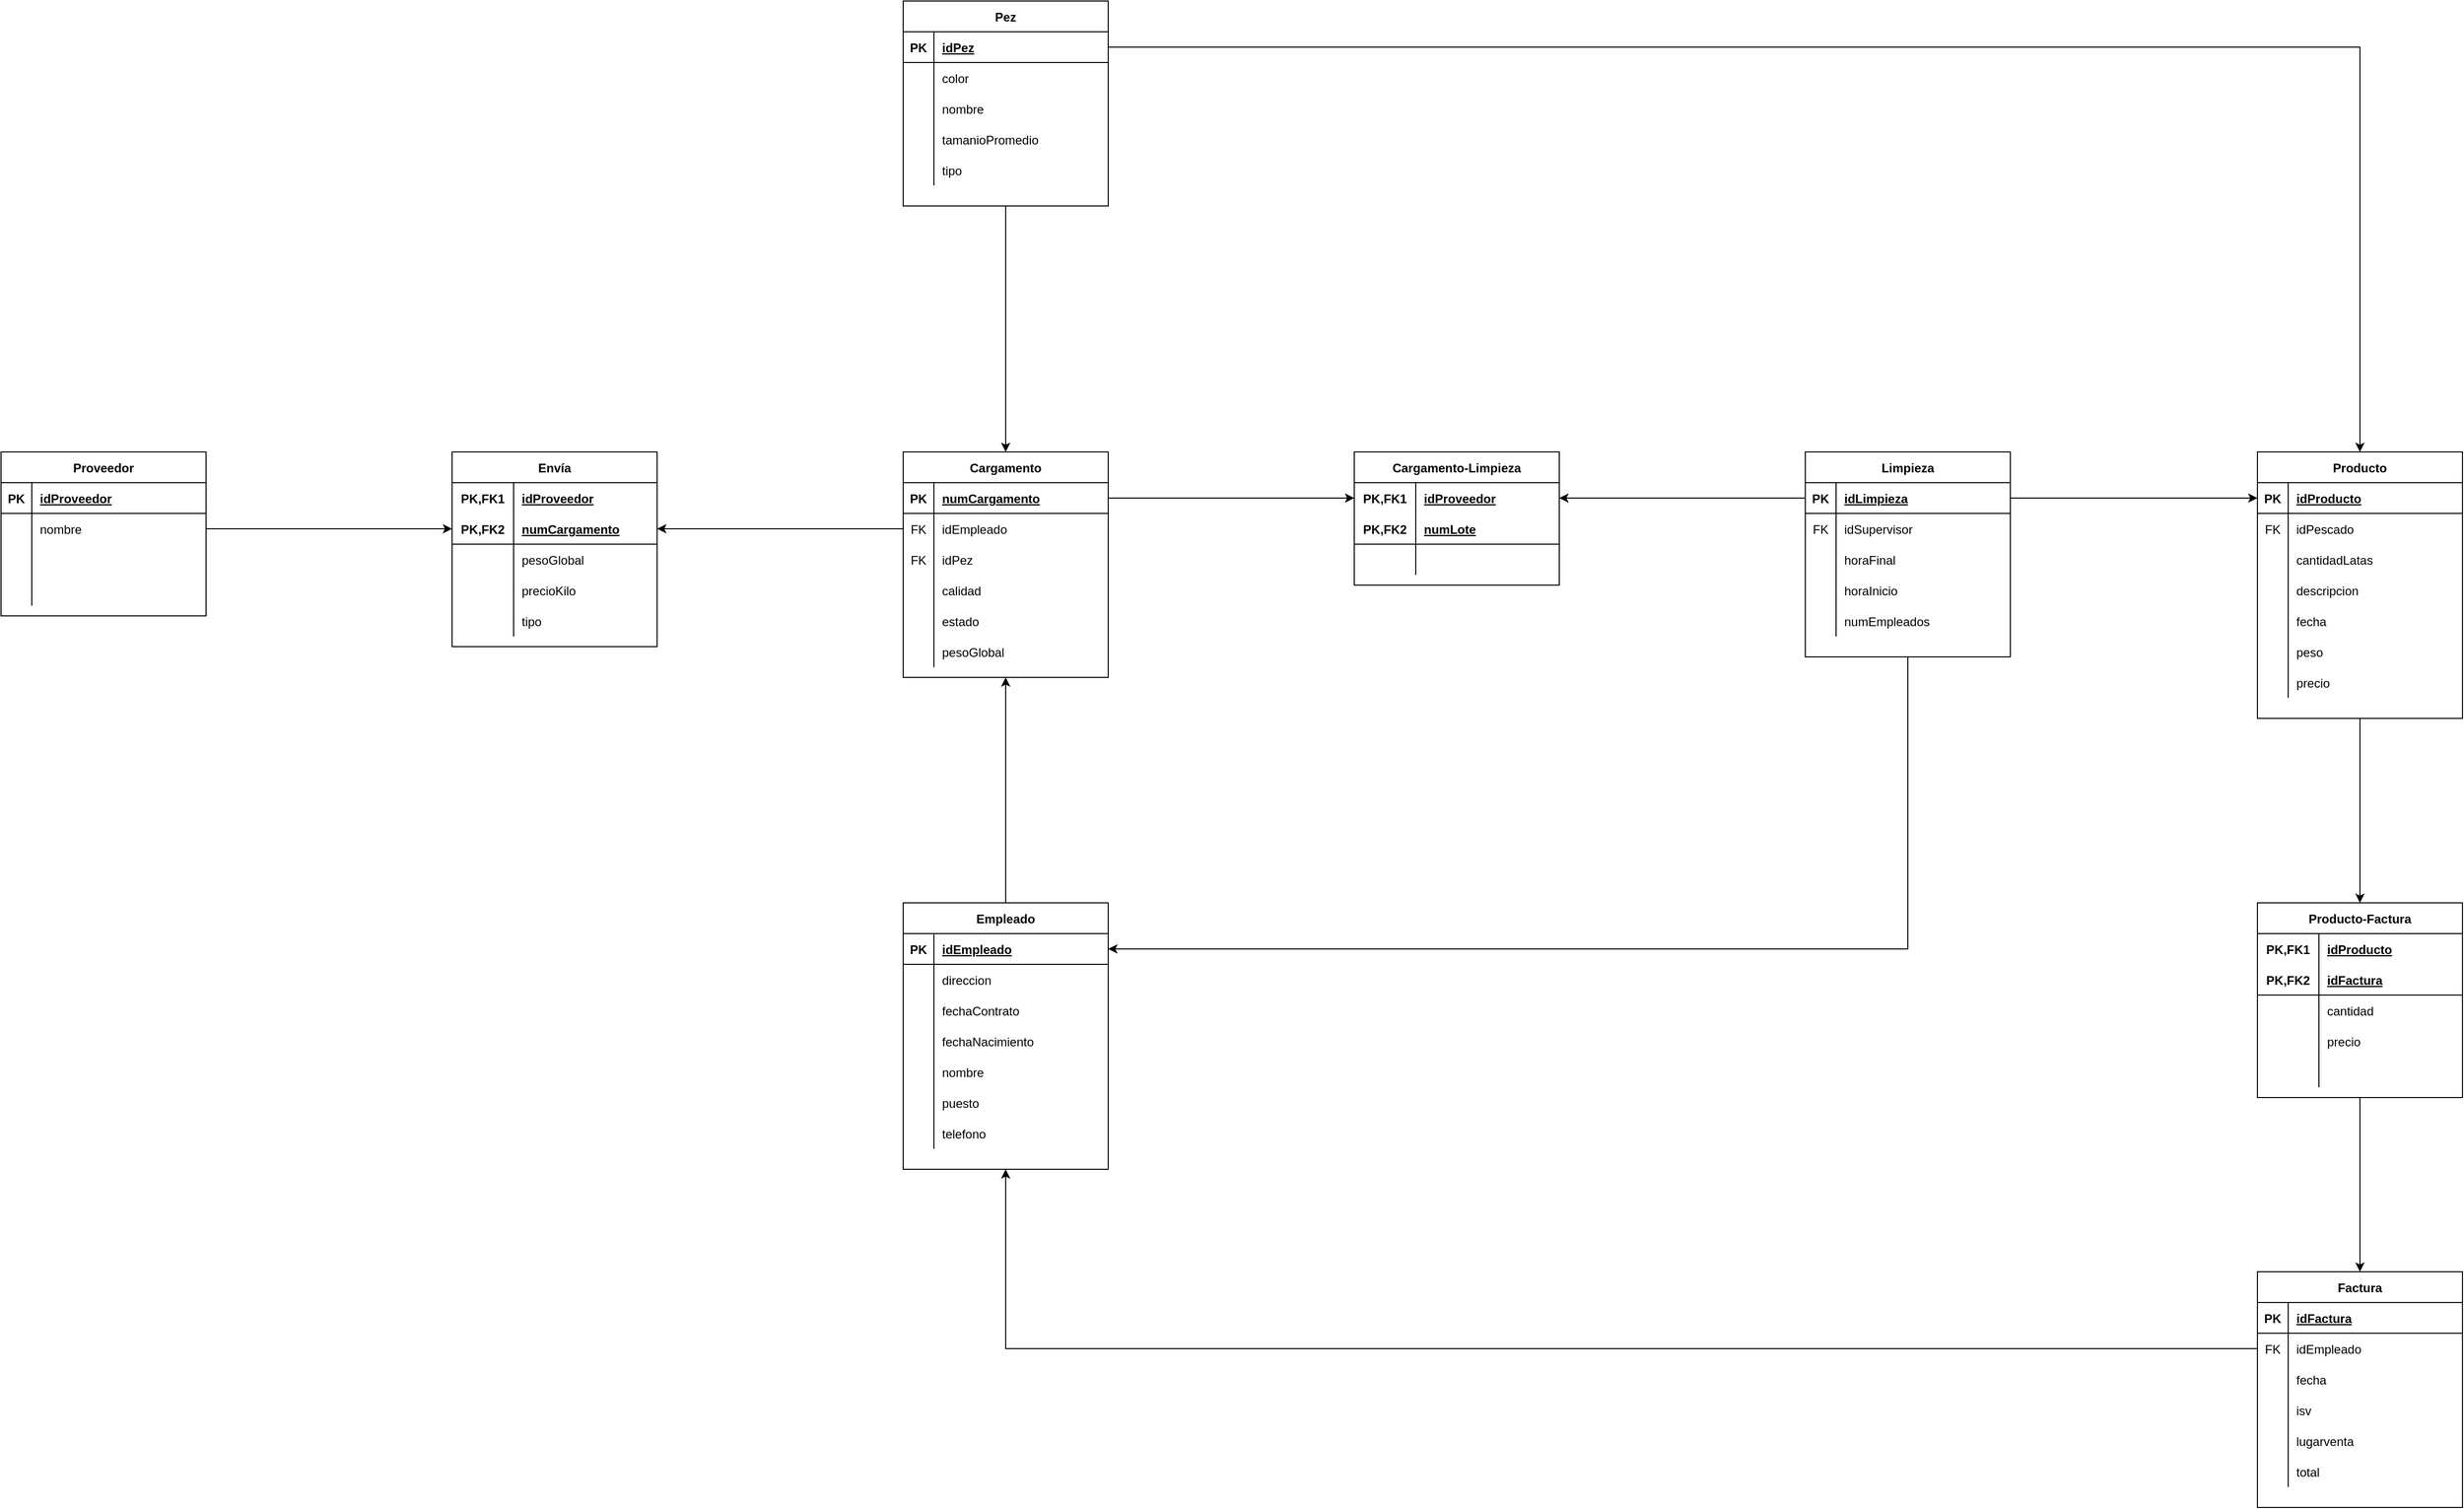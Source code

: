 <mxfile version="13.10.4" type="github">
  <diagram id="kUSdFy0e1hqgJt6HPNU2" name="Page-1">
    <mxGraphModel dx="4432" dy="2857" grid="1" gridSize="10" guides="1" tooltips="1" connect="1" arrows="1" fold="1" page="1" pageScale="1" pageWidth="827" pageHeight="1169" math="0" shadow="0">
      <root>
        <mxCell id="0" />
        <mxCell id="1" parent="0" />
        <mxCell id="SdPYyNpZILJqe6Lk2ZxD-1" value="Proveedor" style="shape=table;startSize=30;container=1;collapsible=1;childLayout=tableLayout;fixedRows=1;rowLines=0;fontStyle=1;align=center;resizeLast=1;" parent="1" vertex="1">
          <mxGeometry x="80" y="360" width="200" height="160" as="geometry" />
        </mxCell>
        <mxCell id="SdPYyNpZILJqe6Lk2ZxD-2" value="" style="shape=partialRectangle;collapsible=0;dropTarget=0;pointerEvents=0;fillColor=none;top=0;left=0;bottom=1;right=0;points=[[0,0.5],[1,0.5]];portConstraint=eastwest;" parent="SdPYyNpZILJqe6Lk2ZxD-1" vertex="1">
          <mxGeometry y="30" width="200" height="30" as="geometry" />
        </mxCell>
        <mxCell id="SdPYyNpZILJqe6Lk2ZxD-3" value="PK" style="shape=partialRectangle;connectable=0;fillColor=none;top=0;left=0;bottom=0;right=0;fontStyle=1;overflow=hidden;" parent="SdPYyNpZILJqe6Lk2ZxD-2" vertex="1">
          <mxGeometry width="30" height="30" as="geometry" />
        </mxCell>
        <mxCell id="SdPYyNpZILJqe6Lk2ZxD-4" value="idProveedor" style="shape=partialRectangle;connectable=0;fillColor=none;top=0;left=0;bottom=0;right=0;align=left;spacingLeft=6;fontStyle=5;overflow=hidden;" parent="SdPYyNpZILJqe6Lk2ZxD-2" vertex="1">
          <mxGeometry x="30" width="170" height="30" as="geometry" />
        </mxCell>
        <mxCell id="SdPYyNpZILJqe6Lk2ZxD-5" value="" style="shape=partialRectangle;collapsible=0;dropTarget=0;pointerEvents=0;fillColor=none;top=0;left=0;bottom=0;right=0;points=[[0,0.5],[1,0.5]];portConstraint=eastwest;" parent="SdPYyNpZILJqe6Lk2ZxD-1" vertex="1">
          <mxGeometry y="60" width="200" height="30" as="geometry" />
        </mxCell>
        <mxCell id="SdPYyNpZILJqe6Lk2ZxD-6" value="" style="shape=partialRectangle;connectable=0;fillColor=none;top=0;left=0;bottom=0;right=0;editable=1;overflow=hidden;" parent="SdPYyNpZILJqe6Lk2ZxD-5" vertex="1">
          <mxGeometry width="30" height="30" as="geometry" />
        </mxCell>
        <mxCell id="SdPYyNpZILJqe6Lk2ZxD-7" value="nombre" style="shape=partialRectangle;connectable=0;fillColor=none;top=0;left=0;bottom=0;right=0;align=left;spacingLeft=6;overflow=hidden;" parent="SdPYyNpZILJqe6Lk2ZxD-5" vertex="1">
          <mxGeometry x="30" width="170" height="30" as="geometry" />
        </mxCell>
        <mxCell id="SdPYyNpZILJqe6Lk2ZxD-8" value="" style="shape=partialRectangle;collapsible=0;dropTarget=0;pointerEvents=0;fillColor=none;top=0;left=0;bottom=0;right=0;points=[[0,0.5],[1,0.5]];portConstraint=eastwest;" parent="SdPYyNpZILJqe6Lk2ZxD-1" vertex="1">
          <mxGeometry y="90" width="200" height="30" as="geometry" />
        </mxCell>
        <mxCell id="SdPYyNpZILJqe6Lk2ZxD-9" value="" style="shape=partialRectangle;connectable=0;fillColor=none;top=0;left=0;bottom=0;right=0;editable=1;overflow=hidden;" parent="SdPYyNpZILJqe6Lk2ZxD-8" vertex="1">
          <mxGeometry width="30" height="30" as="geometry" />
        </mxCell>
        <mxCell id="SdPYyNpZILJqe6Lk2ZxD-10" value="" style="shape=partialRectangle;connectable=0;fillColor=none;top=0;left=0;bottom=0;right=0;align=left;spacingLeft=6;overflow=hidden;" parent="SdPYyNpZILJqe6Lk2ZxD-8" vertex="1">
          <mxGeometry x="30" width="170" height="30" as="geometry" />
        </mxCell>
        <mxCell id="SdPYyNpZILJqe6Lk2ZxD-11" value="" style="shape=partialRectangle;collapsible=0;dropTarget=0;pointerEvents=0;fillColor=none;top=0;left=0;bottom=0;right=0;points=[[0,0.5],[1,0.5]];portConstraint=eastwest;" parent="SdPYyNpZILJqe6Lk2ZxD-1" vertex="1">
          <mxGeometry y="120" width="200" height="30" as="geometry" />
        </mxCell>
        <mxCell id="SdPYyNpZILJqe6Lk2ZxD-12" value="" style="shape=partialRectangle;connectable=0;fillColor=none;top=0;left=0;bottom=0;right=0;editable=1;overflow=hidden;" parent="SdPYyNpZILJqe6Lk2ZxD-11" vertex="1">
          <mxGeometry width="30" height="30" as="geometry" />
        </mxCell>
        <mxCell id="SdPYyNpZILJqe6Lk2ZxD-13" value="" style="shape=partialRectangle;connectable=0;fillColor=none;top=0;left=0;bottom=0;right=0;align=left;spacingLeft=6;overflow=hidden;" parent="SdPYyNpZILJqe6Lk2ZxD-11" vertex="1">
          <mxGeometry x="30" width="170" height="30" as="geometry" />
        </mxCell>
        <mxCell id="SdPYyNpZILJqe6Lk2ZxD-14" value="Envía" style="shape=table;startSize=30;container=1;collapsible=1;childLayout=tableLayout;fixedRows=1;rowLines=0;fontStyle=1;align=center;resizeLast=1;" parent="1" vertex="1">
          <mxGeometry x="520" y="360" width="200" height="190" as="geometry" />
        </mxCell>
        <mxCell id="SdPYyNpZILJqe6Lk2ZxD-15" value="" style="shape=partialRectangle;collapsible=0;dropTarget=0;pointerEvents=0;fillColor=none;top=0;left=0;bottom=0;right=0;points=[[0,0.5],[1,0.5]];portConstraint=eastwest;" parent="SdPYyNpZILJqe6Lk2ZxD-14" vertex="1">
          <mxGeometry y="30" width="200" height="30" as="geometry" />
        </mxCell>
        <mxCell id="SdPYyNpZILJqe6Lk2ZxD-16" value="PK,FK1" style="shape=partialRectangle;connectable=0;fillColor=none;top=0;left=0;bottom=0;right=0;fontStyle=1;overflow=hidden;" parent="SdPYyNpZILJqe6Lk2ZxD-15" vertex="1">
          <mxGeometry width="60" height="30" as="geometry" />
        </mxCell>
        <mxCell id="SdPYyNpZILJqe6Lk2ZxD-17" value="idProveedor" style="shape=partialRectangle;connectable=0;fillColor=none;top=0;left=0;bottom=0;right=0;align=left;spacingLeft=6;fontStyle=5;overflow=hidden;" parent="SdPYyNpZILJqe6Lk2ZxD-15" vertex="1">
          <mxGeometry x="60" width="140" height="30" as="geometry" />
        </mxCell>
        <mxCell id="SdPYyNpZILJqe6Lk2ZxD-18" value="" style="shape=partialRectangle;collapsible=0;dropTarget=0;pointerEvents=0;fillColor=none;top=0;left=0;bottom=1;right=0;points=[[0,0.5],[1,0.5]];portConstraint=eastwest;" parent="SdPYyNpZILJqe6Lk2ZxD-14" vertex="1">
          <mxGeometry y="60" width="200" height="30" as="geometry" />
        </mxCell>
        <mxCell id="SdPYyNpZILJqe6Lk2ZxD-19" value="PK,FK2" style="shape=partialRectangle;connectable=0;fillColor=none;top=0;left=0;bottom=0;right=0;fontStyle=1;overflow=hidden;" parent="SdPYyNpZILJqe6Lk2ZxD-18" vertex="1">
          <mxGeometry width="60" height="30" as="geometry" />
        </mxCell>
        <mxCell id="SdPYyNpZILJqe6Lk2ZxD-20" value="numCargamento" style="shape=partialRectangle;connectable=0;fillColor=none;top=0;left=0;bottom=0;right=0;align=left;spacingLeft=6;fontStyle=5;overflow=hidden;" parent="SdPYyNpZILJqe6Lk2ZxD-18" vertex="1">
          <mxGeometry x="60" width="140" height="30" as="geometry" />
        </mxCell>
        <mxCell id="SdPYyNpZILJqe6Lk2ZxD-24" value="" style="shape=partialRectangle;collapsible=0;dropTarget=0;pointerEvents=0;fillColor=none;top=0;left=0;bottom=0;right=0;points=[[0,0.5],[1,0.5]];portConstraint=eastwest;" parent="SdPYyNpZILJqe6Lk2ZxD-14" vertex="1">
          <mxGeometry y="90" width="200" height="30" as="geometry" />
        </mxCell>
        <mxCell id="SdPYyNpZILJqe6Lk2ZxD-25" value="" style="shape=partialRectangle;connectable=0;fillColor=none;top=0;left=0;bottom=0;right=0;editable=1;overflow=hidden;" parent="SdPYyNpZILJqe6Lk2ZxD-24" vertex="1">
          <mxGeometry width="60" height="30" as="geometry" />
        </mxCell>
        <mxCell id="SdPYyNpZILJqe6Lk2ZxD-26" value="pesoGlobal" style="shape=partialRectangle;connectable=0;fillColor=none;top=0;left=0;bottom=0;right=0;align=left;spacingLeft=6;overflow=hidden;" parent="SdPYyNpZILJqe6Lk2ZxD-24" vertex="1">
          <mxGeometry x="60" width="140" height="30" as="geometry" />
        </mxCell>
        <mxCell id="SdPYyNpZILJqe6Lk2ZxD-27" value="" style="shape=partialRectangle;collapsible=0;dropTarget=0;pointerEvents=0;fillColor=none;top=0;left=0;bottom=0;right=0;points=[[0,0.5],[1,0.5]];portConstraint=eastwest;" parent="SdPYyNpZILJqe6Lk2ZxD-14" vertex="1">
          <mxGeometry y="120" width="200" height="30" as="geometry" />
        </mxCell>
        <mxCell id="SdPYyNpZILJqe6Lk2ZxD-28" value="" style="shape=partialRectangle;connectable=0;fillColor=none;top=0;left=0;bottom=0;right=0;editable=1;overflow=hidden;" parent="SdPYyNpZILJqe6Lk2ZxD-27" vertex="1">
          <mxGeometry width="60" height="30" as="geometry" />
        </mxCell>
        <mxCell id="SdPYyNpZILJqe6Lk2ZxD-29" value="precioKilo" style="shape=partialRectangle;connectable=0;fillColor=none;top=0;left=0;bottom=0;right=0;align=left;spacingLeft=6;overflow=hidden;" parent="SdPYyNpZILJqe6Lk2ZxD-27" vertex="1">
          <mxGeometry x="60" width="140" height="30" as="geometry" />
        </mxCell>
        <mxCell id="SdPYyNpZILJqe6Lk2ZxD-21" value="" style="shape=partialRectangle;collapsible=0;dropTarget=0;pointerEvents=0;fillColor=none;top=0;left=0;bottom=0;right=0;points=[[0,0.5],[1,0.5]];portConstraint=eastwest;" parent="SdPYyNpZILJqe6Lk2ZxD-14" vertex="1">
          <mxGeometry y="150" width="200" height="30" as="geometry" />
        </mxCell>
        <mxCell id="SdPYyNpZILJqe6Lk2ZxD-22" value="" style="shape=partialRectangle;connectable=0;fillColor=none;top=0;left=0;bottom=0;right=0;editable=1;overflow=hidden;" parent="SdPYyNpZILJqe6Lk2ZxD-21" vertex="1">
          <mxGeometry width="60" height="30" as="geometry" />
        </mxCell>
        <mxCell id="SdPYyNpZILJqe6Lk2ZxD-23" value="tipo" style="shape=partialRectangle;connectable=0;fillColor=none;top=0;left=0;bottom=0;right=0;align=left;spacingLeft=6;overflow=hidden;" parent="SdPYyNpZILJqe6Lk2ZxD-21" vertex="1">
          <mxGeometry x="60" width="140" height="30" as="geometry" />
        </mxCell>
        <mxCell id="SdPYyNpZILJqe6Lk2ZxD-33" value="Cargamento" style="shape=table;startSize=30;container=1;collapsible=1;childLayout=tableLayout;fixedRows=1;rowLines=0;fontStyle=1;align=center;resizeLast=1;" parent="1" vertex="1">
          <mxGeometry x="960" y="360" width="200" height="220" as="geometry" />
        </mxCell>
        <mxCell id="SdPYyNpZILJqe6Lk2ZxD-34" value="" style="shape=partialRectangle;collapsible=0;dropTarget=0;pointerEvents=0;fillColor=none;top=0;left=0;bottom=1;right=0;points=[[0,0.5],[1,0.5]];portConstraint=eastwest;" parent="SdPYyNpZILJqe6Lk2ZxD-33" vertex="1">
          <mxGeometry y="30" width="200" height="30" as="geometry" />
        </mxCell>
        <mxCell id="SdPYyNpZILJqe6Lk2ZxD-35" value="PK" style="shape=partialRectangle;connectable=0;fillColor=none;top=0;left=0;bottom=0;right=0;fontStyle=1;overflow=hidden;" parent="SdPYyNpZILJqe6Lk2ZxD-34" vertex="1">
          <mxGeometry width="30" height="30" as="geometry" />
        </mxCell>
        <mxCell id="SdPYyNpZILJqe6Lk2ZxD-36" value="numCargamento" style="shape=partialRectangle;connectable=0;fillColor=none;top=0;left=0;bottom=0;right=0;align=left;spacingLeft=6;fontStyle=5;overflow=hidden;" parent="SdPYyNpZILJqe6Lk2ZxD-34" vertex="1">
          <mxGeometry x="30" width="170" height="30" as="geometry" />
        </mxCell>
        <mxCell id="SdPYyNpZILJqe6Lk2ZxD-136" value="" style="shape=partialRectangle;collapsible=0;dropTarget=0;pointerEvents=0;fillColor=none;top=0;left=0;bottom=0;right=0;points=[[0,0.5],[1,0.5]];portConstraint=eastwest;" parent="SdPYyNpZILJqe6Lk2ZxD-33" vertex="1">
          <mxGeometry y="60" width="200" height="30" as="geometry" />
        </mxCell>
        <mxCell id="SdPYyNpZILJqe6Lk2ZxD-137" value="FK" style="shape=partialRectangle;connectable=0;fillColor=none;top=0;left=0;bottom=0;right=0;editable=1;overflow=hidden;" parent="SdPYyNpZILJqe6Lk2ZxD-136" vertex="1">
          <mxGeometry width="30" height="30" as="geometry" />
        </mxCell>
        <mxCell id="SdPYyNpZILJqe6Lk2ZxD-138" value="idEmpleado" style="shape=partialRectangle;connectable=0;fillColor=none;top=0;left=0;bottom=0;right=0;align=left;spacingLeft=6;overflow=hidden;" parent="SdPYyNpZILJqe6Lk2ZxD-136" vertex="1">
          <mxGeometry x="30" width="170" height="30" as="geometry" />
        </mxCell>
        <mxCell id="SdPYyNpZILJqe6Lk2ZxD-155" value="" style="shape=partialRectangle;collapsible=0;dropTarget=0;pointerEvents=0;fillColor=none;top=0;left=0;bottom=0;right=0;points=[[0,0.5],[1,0.5]];portConstraint=eastwest;" parent="SdPYyNpZILJqe6Lk2ZxD-33" vertex="1">
          <mxGeometry y="90" width="200" height="30" as="geometry" />
        </mxCell>
        <mxCell id="SdPYyNpZILJqe6Lk2ZxD-156" value="FK" style="shape=partialRectangle;connectable=0;fillColor=none;top=0;left=0;bottom=0;right=0;editable=1;overflow=hidden;" parent="SdPYyNpZILJqe6Lk2ZxD-155" vertex="1">
          <mxGeometry width="30" height="30" as="geometry" />
        </mxCell>
        <mxCell id="SdPYyNpZILJqe6Lk2ZxD-157" value="idPez" style="shape=partialRectangle;connectable=0;fillColor=none;top=0;left=0;bottom=0;right=0;align=left;spacingLeft=6;overflow=hidden;" parent="SdPYyNpZILJqe6Lk2ZxD-155" vertex="1">
          <mxGeometry x="30" width="170" height="30" as="geometry" />
        </mxCell>
        <mxCell id="SdPYyNpZILJqe6Lk2ZxD-43" value="" style="shape=partialRectangle;collapsible=0;dropTarget=0;pointerEvents=0;fillColor=none;top=0;left=0;bottom=0;right=0;points=[[0,0.5],[1,0.5]];portConstraint=eastwest;" parent="SdPYyNpZILJqe6Lk2ZxD-33" vertex="1">
          <mxGeometry y="120" width="200" height="30" as="geometry" />
        </mxCell>
        <mxCell id="SdPYyNpZILJqe6Lk2ZxD-44" value="" style="shape=partialRectangle;connectable=0;fillColor=none;top=0;left=0;bottom=0;right=0;editable=1;overflow=hidden;" parent="SdPYyNpZILJqe6Lk2ZxD-43" vertex="1">
          <mxGeometry width="30" height="30" as="geometry" />
        </mxCell>
        <mxCell id="SdPYyNpZILJqe6Lk2ZxD-45" value="calidad" style="shape=partialRectangle;connectable=0;fillColor=none;top=0;left=0;bottom=0;right=0;align=left;spacingLeft=6;overflow=hidden;" parent="SdPYyNpZILJqe6Lk2ZxD-43" vertex="1">
          <mxGeometry x="30" width="170" height="30" as="geometry" />
        </mxCell>
        <mxCell id="SdPYyNpZILJqe6Lk2ZxD-37" value="" style="shape=partialRectangle;collapsible=0;dropTarget=0;pointerEvents=0;fillColor=none;top=0;left=0;bottom=0;right=0;points=[[0,0.5],[1,0.5]];portConstraint=eastwest;" parent="SdPYyNpZILJqe6Lk2ZxD-33" vertex="1">
          <mxGeometry y="150" width="200" height="30" as="geometry" />
        </mxCell>
        <mxCell id="SdPYyNpZILJqe6Lk2ZxD-38" value="" style="shape=partialRectangle;connectable=0;fillColor=none;top=0;left=0;bottom=0;right=0;editable=1;overflow=hidden;" parent="SdPYyNpZILJqe6Lk2ZxD-37" vertex="1">
          <mxGeometry width="30" height="30" as="geometry" />
        </mxCell>
        <mxCell id="SdPYyNpZILJqe6Lk2ZxD-39" value="estado" style="shape=partialRectangle;connectable=0;fillColor=none;top=0;left=0;bottom=0;right=0;align=left;spacingLeft=6;overflow=hidden;" parent="SdPYyNpZILJqe6Lk2ZxD-37" vertex="1">
          <mxGeometry x="30" width="170" height="30" as="geometry" />
        </mxCell>
        <mxCell id="SdPYyNpZILJqe6Lk2ZxD-40" value="" style="shape=partialRectangle;collapsible=0;dropTarget=0;pointerEvents=0;fillColor=none;top=0;left=0;bottom=0;right=0;points=[[0,0.5],[1,0.5]];portConstraint=eastwest;" parent="SdPYyNpZILJqe6Lk2ZxD-33" vertex="1">
          <mxGeometry y="180" width="200" height="30" as="geometry" />
        </mxCell>
        <mxCell id="SdPYyNpZILJqe6Lk2ZxD-41" value="" style="shape=partialRectangle;connectable=0;fillColor=none;top=0;left=0;bottom=0;right=0;editable=1;overflow=hidden;" parent="SdPYyNpZILJqe6Lk2ZxD-40" vertex="1">
          <mxGeometry width="30" height="30" as="geometry" />
        </mxCell>
        <mxCell id="SdPYyNpZILJqe6Lk2ZxD-42" value="pesoGlobal" style="shape=partialRectangle;connectable=0;fillColor=none;top=0;left=0;bottom=0;right=0;align=left;spacingLeft=6;overflow=hidden;" parent="SdPYyNpZILJqe6Lk2ZxD-40" vertex="1">
          <mxGeometry x="30" width="170" height="30" as="geometry" />
        </mxCell>
        <mxCell id="SdPYyNpZILJqe6Lk2ZxD-49" style="edgeStyle=orthogonalEdgeStyle;rounded=0;orthogonalLoop=1;jettySize=auto;html=1;exitX=1;exitY=0.5;exitDx=0;exitDy=0;entryX=0;entryY=0.5;entryDx=0;entryDy=0;startSize=30;" parent="1" source="SdPYyNpZILJqe6Lk2ZxD-5" target="SdPYyNpZILJqe6Lk2ZxD-18" edge="1">
          <mxGeometry relative="1" as="geometry" />
        </mxCell>
        <mxCell id="SdPYyNpZILJqe6Lk2ZxD-50" style="edgeStyle=orthogonalEdgeStyle;rounded=0;orthogonalLoop=1;jettySize=auto;html=1;exitX=0;exitY=0.5;exitDx=0;exitDy=0;startSize=30;" parent="1" source="SdPYyNpZILJqe6Lk2ZxD-136" target="SdPYyNpZILJqe6Lk2ZxD-18" edge="1">
          <mxGeometry relative="1" as="geometry" />
        </mxCell>
        <mxCell id="SdPYyNpZILJqe6Lk2ZxD-71" style="edgeStyle=orthogonalEdgeStyle;rounded=0;orthogonalLoop=1;jettySize=auto;html=1;exitX=0.5;exitY=1;exitDx=0;exitDy=0;entryX=0.5;entryY=0;entryDx=0;entryDy=0;startSize=30;" parent="1" source="SdPYyNpZILJqe6Lk2ZxD-51" target="SdPYyNpZILJqe6Lk2ZxD-33" edge="1">
          <mxGeometry relative="1" as="geometry" />
        </mxCell>
        <mxCell id="SdPYyNpZILJqe6Lk2ZxD-51" value="Pez" style="shape=table;startSize=30;container=1;collapsible=1;childLayout=tableLayout;fixedRows=1;rowLines=0;fontStyle=1;align=center;resizeLast=1;" parent="1" vertex="1">
          <mxGeometry x="960" y="-80" width="200" height="200" as="geometry" />
        </mxCell>
        <mxCell id="SdPYyNpZILJqe6Lk2ZxD-52" value="" style="shape=partialRectangle;collapsible=0;dropTarget=0;pointerEvents=0;fillColor=none;top=0;left=0;bottom=1;right=0;points=[[0,0.5],[1,0.5]];portConstraint=eastwest;" parent="SdPYyNpZILJqe6Lk2ZxD-51" vertex="1">
          <mxGeometry y="30" width="200" height="30" as="geometry" />
        </mxCell>
        <mxCell id="SdPYyNpZILJqe6Lk2ZxD-53" value="PK" style="shape=partialRectangle;connectable=0;fillColor=none;top=0;left=0;bottom=0;right=0;fontStyle=1;overflow=hidden;" parent="SdPYyNpZILJqe6Lk2ZxD-52" vertex="1">
          <mxGeometry width="30" height="30" as="geometry" />
        </mxCell>
        <mxCell id="SdPYyNpZILJqe6Lk2ZxD-54" value="idPez" style="shape=partialRectangle;connectable=0;fillColor=none;top=0;left=0;bottom=0;right=0;align=left;spacingLeft=6;fontStyle=5;overflow=hidden;" parent="SdPYyNpZILJqe6Lk2ZxD-52" vertex="1">
          <mxGeometry x="30" width="170" height="30" as="geometry" />
        </mxCell>
        <mxCell id="SdPYyNpZILJqe6Lk2ZxD-55" value="" style="shape=partialRectangle;collapsible=0;dropTarget=0;pointerEvents=0;fillColor=none;top=0;left=0;bottom=0;right=0;points=[[0,0.5],[1,0.5]];portConstraint=eastwest;" parent="SdPYyNpZILJqe6Lk2ZxD-51" vertex="1">
          <mxGeometry y="60" width="200" height="30" as="geometry" />
        </mxCell>
        <mxCell id="SdPYyNpZILJqe6Lk2ZxD-56" value="" style="shape=partialRectangle;connectable=0;fillColor=none;top=0;left=0;bottom=0;right=0;editable=1;overflow=hidden;" parent="SdPYyNpZILJqe6Lk2ZxD-55" vertex="1">
          <mxGeometry width="30" height="30" as="geometry" />
        </mxCell>
        <mxCell id="SdPYyNpZILJqe6Lk2ZxD-57" value="color" style="shape=partialRectangle;connectable=0;fillColor=none;top=0;left=0;bottom=0;right=0;align=left;spacingLeft=6;overflow=hidden;" parent="SdPYyNpZILJqe6Lk2ZxD-55" vertex="1">
          <mxGeometry x="30" width="170" height="30" as="geometry" />
        </mxCell>
        <mxCell id="SdPYyNpZILJqe6Lk2ZxD-58" value="" style="shape=partialRectangle;collapsible=0;dropTarget=0;pointerEvents=0;fillColor=none;top=0;left=0;bottom=0;right=0;points=[[0,0.5],[1,0.5]];portConstraint=eastwest;" parent="SdPYyNpZILJqe6Lk2ZxD-51" vertex="1">
          <mxGeometry y="90" width="200" height="30" as="geometry" />
        </mxCell>
        <mxCell id="SdPYyNpZILJqe6Lk2ZxD-59" value="" style="shape=partialRectangle;connectable=0;fillColor=none;top=0;left=0;bottom=0;right=0;editable=1;overflow=hidden;" parent="SdPYyNpZILJqe6Lk2ZxD-58" vertex="1">
          <mxGeometry width="30" height="30" as="geometry" />
        </mxCell>
        <mxCell id="SdPYyNpZILJqe6Lk2ZxD-60" value="nombre" style="shape=partialRectangle;connectable=0;fillColor=none;top=0;left=0;bottom=0;right=0;align=left;spacingLeft=6;overflow=hidden;" parent="SdPYyNpZILJqe6Lk2ZxD-58" vertex="1">
          <mxGeometry x="30" width="170" height="30" as="geometry" />
        </mxCell>
        <mxCell id="SdPYyNpZILJqe6Lk2ZxD-61" value="" style="shape=partialRectangle;collapsible=0;dropTarget=0;pointerEvents=0;fillColor=none;top=0;left=0;bottom=0;right=0;points=[[0,0.5],[1,0.5]];portConstraint=eastwest;" parent="SdPYyNpZILJqe6Lk2ZxD-51" vertex="1">
          <mxGeometry y="120" width="200" height="30" as="geometry" />
        </mxCell>
        <mxCell id="SdPYyNpZILJqe6Lk2ZxD-62" value="" style="shape=partialRectangle;connectable=0;fillColor=none;top=0;left=0;bottom=0;right=0;editable=1;overflow=hidden;" parent="SdPYyNpZILJqe6Lk2ZxD-61" vertex="1">
          <mxGeometry width="30" height="30" as="geometry" />
        </mxCell>
        <mxCell id="SdPYyNpZILJqe6Lk2ZxD-63" value="tamanioPromedio" style="shape=partialRectangle;connectable=0;fillColor=none;top=0;left=0;bottom=0;right=0;align=left;spacingLeft=6;overflow=hidden;" parent="SdPYyNpZILJqe6Lk2ZxD-61" vertex="1">
          <mxGeometry x="30" width="170" height="30" as="geometry" />
        </mxCell>
        <mxCell id="SdPYyNpZILJqe6Lk2ZxD-64" value="" style="shape=partialRectangle;collapsible=0;dropTarget=0;pointerEvents=0;fillColor=none;top=0;left=0;bottom=0;right=0;points=[[0,0.5],[1,0.5]];portConstraint=eastwest;" parent="SdPYyNpZILJqe6Lk2ZxD-51" vertex="1">
          <mxGeometry y="150" width="200" height="30" as="geometry" />
        </mxCell>
        <mxCell id="SdPYyNpZILJqe6Lk2ZxD-65" value="" style="shape=partialRectangle;connectable=0;fillColor=none;top=0;left=0;bottom=0;right=0;editable=1;overflow=hidden;" parent="SdPYyNpZILJqe6Lk2ZxD-64" vertex="1">
          <mxGeometry width="30" height="30" as="geometry" />
        </mxCell>
        <mxCell id="SdPYyNpZILJqe6Lk2ZxD-66" value="tipo" style="shape=partialRectangle;connectable=0;fillColor=none;top=0;left=0;bottom=0;right=0;align=left;spacingLeft=6;overflow=hidden;" parent="SdPYyNpZILJqe6Lk2ZxD-64" vertex="1">
          <mxGeometry x="30" width="170" height="30" as="geometry" />
        </mxCell>
        <mxCell id="SdPYyNpZILJqe6Lk2ZxD-113" style="edgeStyle=orthogonalEdgeStyle;rounded=0;orthogonalLoop=1;jettySize=auto;html=1;exitX=0.5;exitY=0;exitDx=0;exitDy=0;entryX=0.5;entryY=1;entryDx=0;entryDy=0;startSize=30;" parent="1" source="SdPYyNpZILJqe6Lk2ZxD-72" target="SdPYyNpZILJqe6Lk2ZxD-33" edge="1">
          <mxGeometry relative="1" as="geometry" />
        </mxCell>
        <mxCell id="SdPYyNpZILJqe6Lk2ZxD-72" value="Empleado" style="shape=table;startSize=30;container=1;collapsible=1;childLayout=tableLayout;fixedRows=1;rowLines=0;fontStyle=1;align=center;resizeLast=1;" parent="1" vertex="1">
          <mxGeometry x="960" y="800" width="200" height="260" as="geometry" />
        </mxCell>
        <mxCell id="SdPYyNpZILJqe6Lk2ZxD-73" value="" style="shape=partialRectangle;collapsible=0;dropTarget=0;pointerEvents=0;fillColor=none;top=0;left=0;bottom=1;right=0;points=[[0,0.5],[1,0.5]];portConstraint=eastwest;" parent="SdPYyNpZILJqe6Lk2ZxD-72" vertex="1">
          <mxGeometry y="30" width="200" height="30" as="geometry" />
        </mxCell>
        <mxCell id="SdPYyNpZILJqe6Lk2ZxD-74" value="PK" style="shape=partialRectangle;connectable=0;fillColor=none;top=0;left=0;bottom=0;right=0;fontStyle=1;overflow=hidden;" parent="SdPYyNpZILJqe6Lk2ZxD-73" vertex="1">
          <mxGeometry width="30" height="30" as="geometry" />
        </mxCell>
        <mxCell id="SdPYyNpZILJqe6Lk2ZxD-75" value="idEmpleado" style="shape=partialRectangle;connectable=0;fillColor=none;top=0;left=0;bottom=0;right=0;align=left;spacingLeft=6;fontStyle=5;overflow=hidden;" parent="SdPYyNpZILJqe6Lk2ZxD-73" vertex="1">
          <mxGeometry x="30" width="170" height="30" as="geometry" />
        </mxCell>
        <mxCell id="SdPYyNpZILJqe6Lk2ZxD-76" value="" style="shape=partialRectangle;collapsible=0;dropTarget=0;pointerEvents=0;fillColor=none;top=0;left=0;bottom=0;right=0;points=[[0,0.5],[1,0.5]];portConstraint=eastwest;" parent="SdPYyNpZILJqe6Lk2ZxD-72" vertex="1">
          <mxGeometry y="60" width="200" height="30" as="geometry" />
        </mxCell>
        <mxCell id="SdPYyNpZILJqe6Lk2ZxD-77" value="" style="shape=partialRectangle;connectable=0;fillColor=none;top=0;left=0;bottom=0;right=0;editable=1;overflow=hidden;" parent="SdPYyNpZILJqe6Lk2ZxD-76" vertex="1">
          <mxGeometry width="30" height="30" as="geometry" />
        </mxCell>
        <mxCell id="SdPYyNpZILJqe6Lk2ZxD-78" value="direccion" style="shape=partialRectangle;connectable=0;fillColor=none;top=0;left=0;bottom=0;right=0;align=left;spacingLeft=6;overflow=hidden;" parent="SdPYyNpZILJqe6Lk2ZxD-76" vertex="1">
          <mxGeometry x="30" width="170" height="30" as="geometry" />
        </mxCell>
        <mxCell id="SdPYyNpZILJqe6Lk2ZxD-79" value="" style="shape=partialRectangle;collapsible=0;dropTarget=0;pointerEvents=0;fillColor=none;top=0;left=0;bottom=0;right=0;points=[[0,0.5],[1,0.5]];portConstraint=eastwest;" parent="SdPYyNpZILJqe6Lk2ZxD-72" vertex="1">
          <mxGeometry y="90" width="200" height="30" as="geometry" />
        </mxCell>
        <mxCell id="SdPYyNpZILJqe6Lk2ZxD-80" value="" style="shape=partialRectangle;connectable=0;fillColor=none;top=0;left=0;bottom=0;right=0;editable=1;overflow=hidden;" parent="SdPYyNpZILJqe6Lk2ZxD-79" vertex="1">
          <mxGeometry width="30" height="30" as="geometry" />
        </mxCell>
        <mxCell id="SdPYyNpZILJqe6Lk2ZxD-81" value="fechaContrato" style="shape=partialRectangle;connectable=0;fillColor=none;top=0;left=0;bottom=0;right=0;align=left;spacingLeft=6;overflow=hidden;" parent="SdPYyNpZILJqe6Lk2ZxD-79" vertex="1">
          <mxGeometry x="30" width="170" height="30" as="geometry" />
        </mxCell>
        <mxCell id="SdPYyNpZILJqe6Lk2ZxD-82" value="" style="shape=partialRectangle;collapsible=0;dropTarget=0;pointerEvents=0;fillColor=none;top=0;left=0;bottom=0;right=0;points=[[0,0.5],[1,0.5]];portConstraint=eastwest;" parent="SdPYyNpZILJqe6Lk2ZxD-72" vertex="1">
          <mxGeometry y="120" width="200" height="30" as="geometry" />
        </mxCell>
        <mxCell id="SdPYyNpZILJqe6Lk2ZxD-83" value="" style="shape=partialRectangle;connectable=0;fillColor=none;top=0;left=0;bottom=0;right=0;editable=1;overflow=hidden;" parent="SdPYyNpZILJqe6Lk2ZxD-82" vertex="1">
          <mxGeometry width="30" height="30" as="geometry" />
        </mxCell>
        <mxCell id="SdPYyNpZILJqe6Lk2ZxD-84" value="fechaNacimiento" style="shape=partialRectangle;connectable=0;fillColor=none;top=0;left=0;bottom=0;right=0;align=left;spacingLeft=6;overflow=hidden;" parent="SdPYyNpZILJqe6Lk2ZxD-82" vertex="1">
          <mxGeometry x="30" width="170" height="30" as="geometry" />
        </mxCell>
        <mxCell id="SdPYyNpZILJqe6Lk2ZxD-85" value="" style="shape=partialRectangle;collapsible=0;dropTarget=0;pointerEvents=0;fillColor=none;top=0;left=0;bottom=0;right=0;points=[[0,0.5],[1,0.5]];portConstraint=eastwest;" parent="SdPYyNpZILJqe6Lk2ZxD-72" vertex="1">
          <mxGeometry y="150" width="200" height="30" as="geometry" />
        </mxCell>
        <mxCell id="SdPYyNpZILJqe6Lk2ZxD-86" value="" style="shape=partialRectangle;connectable=0;fillColor=none;top=0;left=0;bottom=0;right=0;editable=1;overflow=hidden;" parent="SdPYyNpZILJqe6Lk2ZxD-85" vertex="1">
          <mxGeometry width="30" height="30" as="geometry" />
        </mxCell>
        <mxCell id="SdPYyNpZILJqe6Lk2ZxD-87" value="nombre" style="shape=partialRectangle;connectable=0;fillColor=none;top=0;left=0;bottom=0;right=0;align=left;spacingLeft=6;overflow=hidden;" parent="SdPYyNpZILJqe6Lk2ZxD-85" vertex="1">
          <mxGeometry x="30" width="170" height="30" as="geometry" />
        </mxCell>
        <mxCell id="SdPYyNpZILJqe6Lk2ZxD-88" value="" style="shape=partialRectangle;collapsible=0;dropTarget=0;pointerEvents=0;fillColor=none;top=0;left=0;bottom=0;right=0;points=[[0,0.5],[1,0.5]];portConstraint=eastwest;" parent="SdPYyNpZILJqe6Lk2ZxD-72" vertex="1">
          <mxGeometry y="180" width="200" height="30" as="geometry" />
        </mxCell>
        <mxCell id="SdPYyNpZILJqe6Lk2ZxD-89" value="" style="shape=partialRectangle;connectable=0;fillColor=none;top=0;left=0;bottom=0;right=0;editable=1;overflow=hidden;" parent="SdPYyNpZILJqe6Lk2ZxD-88" vertex="1">
          <mxGeometry width="30" height="30" as="geometry" />
        </mxCell>
        <mxCell id="SdPYyNpZILJqe6Lk2ZxD-90" value="puesto" style="shape=partialRectangle;connectable=0;fillColor=none;top=0;left=0;bottom=0;right=0;align=left;spacingLeft=6;overflow=hidden;" parent="SdPYyNpZILJqe6Lk2ZxD-88" vertex="1">
          <mxGeometry x="30" width="170" height="30" as="geometry" />
        </mxCell>
        <mxCell id="SdPYyNpZILJqe6Lk2ZxD-110" value="" style="shape=partialRectangle;collapsible=0;dropTarget=0;pointerEvents=0;fillColor=none;top=0;left=0;bottom=0;right=0;points=[[0,0.5],[1,0.5]];portConstraint=eastwest;" parent="SdPYyNpZILJqe6Lk2ZxD-72" vertex="1">
          <mxGeometry y="210" width="200" height="30" as="geometry" />
        </mxCell>
        <mxCell id="SdPYyNpZILJqe6Lk2ZxD-111" value="" style="shape=partialRectangle;connectable=0;fillColor=none;top=0;left=0;bottom=0;right=0;editable=1;overflow=hidden;" parent="SdPYyNpZILJqe6Lk2ZxD-110" vertex="1">
          <mxGeometry width="30" height="30" as="geometry" />
        </mxCell>
        <mxCell id="SdPYyNpZILJqe6Lk2ZxD-112" value="telefono" style="shape=partialRectangle;connectable=0;fillColor=none;top=0;left=0;bottom=0;right=0;align=left;spacingLeft=6;overflow=hidden;" parent="SdPYyNpZILJqe6Lk2ZxD-110" vertex="1">
          <mxGeometry x="30" width="170" height="30" as="geometry" />
        </mxCell>
        <mxCell id="ILDDQY7tuNNasOhx3ByE-46" style="edgeStyle=orthogonalEdgeStyle;rounded=0;orthogonalLoop=1;jettySize=auto;html=1;exitX=0.5;exitY=1;exitDx=0;exitDy=0;entryX=1;entryY=0.5;entryDx=0;entryDy=0;" parent="1" source="SdPYyNpZILJqe6Lk2ZxD-114" target="SdPYyNpZILJqe6Lk2ZxD-73" edge="1">
          <mxGeometry relative="1" as="geometry" />
        </mxCell>
        <mxCell id="SdPYyNpZILJqe6Lk2ZxD-114" value="Limpieza" style="shape=table;startSize=30;container=1;collapsible=1;childLayout=tableLayout;fixedRows=1;rowLines=0;fontStyle=1;align=center;resizeLast=1;" parent="1" vertex="1">
          <mxGeometry x="1840" y="360" width="200" height="200" as="geometry" />
        </mxCell>
        <mxCell id="SdPYyNpZILJqe6Lk2ZxD-115" value="" style="shape=partialRectangle;collapsible=0;dropTarget=0;pointerEvents=0;fillColor=none;top=0;left=0;bottom=1;right=0;points=[[0,0.5],[1,0.5]];portConstraint=eastwest;" parent="SdPYyNpZILJqe6Lk2ZxD-114" vertex="1">
          <mxGeometry y="30" width="200" height="30" as="geometry" />
        </mxCell>
        <mxCell id="SdPYyNpZILJqe6Lk2ZxD-116" value="PK" style="shape=partialRectangle;connectable=0;fillColor=none;top=0;left=0;bottom=0;right=0;fontStyle=1;overflow=hidden;" parent="SdPYyNpZILJqe6Lk2ZxD-115" vertex="1">
          <mxGeometry width="30" height="30" as="geometry" />
        </mxCell>
        <mxCell id="SdPYyNpZILJqe6Lk2ZxD-117" value="idLimpieza" style="shape=partialRectangle;connectable=0;fillColor=none;top=0;left=0;bottom=0;right=0;align=left;spacingLeft=6;fontStyle=5;overflow=hidden;" parent="SdPYyNpZILJqe6Lk2ZxD-115" vertex="1">
          <mxGeometry x="30" width="170" height="30" as="geometry" />
        </mxCell>
        <mxCell id="SdPYyNpZILJqe6Lk2ZxD-118" value="" style="shape=partialRectangle;collapsible=0;dropTarget=0;pointerEvents=0;fillColor=none;top=0;left=0;bottom=0;right=0;points=[[0,0.5],[1,0.5]];portConstraint=eastwest;" parent="SdPYyNpZILJqe6Lk2ZxD-114" vertex="1">
          <mxGeometry y="60" width="200" height="30" as="geometry" />
        </mxCell>
        <mxCell id="SdPYyNpZILJqe6Lk2ZxD-119" value="FK" style="shape=partialRectangle;connectable=0;fillColor=none;top=0;left=0;bottom=0;right=0;editable=1;overflow=hidden;" parent="SdPYyNpZILJqe6Lk2ZxD-118" vertex="1">
          <mxGeometry width="30" height="30" as="geometry" />
        </mxCell>
        <mxCell id="SdPYyNpZILJqe6Lk2ZxD-120" value="idSupervisor" style="shape=partialRectangle;connectable=0;fillColor=none;top=0;left=0;bottom=0;right=0;align=left;spacingLeft=6;overflow=hidden;" parent="SdPYyNpZILJqe6Lk2ZxD-118" vertex="1">
          <mxGeometry x="30" width="170" height="30" as="geometry" />
        </mxCell>
        <mxCell id="SdPYyNpZILJqe6Lk2ZxD-121" value="" style="shape=partialRectangle;collapsible=0;dropTarget=0;pointerEvents=0;fillColor=none;top=0;left=0;bottom=0;right=0;points=[[0,0.5],[1,0.5]];portConstraint=eastwest;" parent="SdPYyNpZILJqe6Lk2ZxD-114" vertex="1">
          <mxGeometry y="90" width="200" height="30" as="geometry" />
        </mxCell>
        <mxCell id="SdPYyNpZILJqe6Lk2ZxD-122" value="" style="shape=partialRectangle;connectable=0;fillColor=none;top=0;left=0;bottom=0;right=0;editable=1;overflow=hidden;" parent="SdPYyNpZILJqe6Lk2ZxD-121" vertex="1">
          <mxGeometry width="30" height="30" as="geometry" />
        </mxCell>
        <mxCell id="SdPYyNpZILJqe6Lk2ZxD-123" value="horaFinal" style="shape=partialRectangle;connectable=0;fillColor=none;top=0;left=0;bottom=0;right=0;align=left;spacingLeft=6;overflow=hidden;" parent="SdPYyNpZILJqe6Lk2ZxD-121" vertex="1">
          <mxGeometry x="30" width="170" height="30" as="geometry" />
        </mxCell>
        <mxCell id="SdPYyNpZILJqe6Lk2ZxD-124" value="" style="shape=partialRectangle;collapsible=0;dropTarget=0;pointerEvents=0;fillColor=none;top=0;left=0;bottom=0;right=0;points=[[0,0.5],[1,0.5]];portConstraint=eastwest;" parent="SdPYyNpZILJqe6Lk2ZxD-114" vertex="1">
          <mxGeometry y="120" width="200" height="30" as="geometry" />
        </mxCell>
        <mxCell id="SdPYyNpZILJqe6Lk2ZxD-125" value="" style="shape=partialRectangle;connectable=0;fillColor=none;top=0;left=0;bottom=0;right=0;editable=1;overflow=hidden;" parent="SdPYyNpZILJqe6Lk2ZxD-124" vertex="1">
          <mxGeometry width="30" height="30" as="geometry" />
        </mxCell>
        <mxCell id="SdPYyNpZILJqe6Lk2ZxD-126" value="horaInicio" style="shape=partialRectangle;connectable=0;fillColor=none;top=0;left=0;bottom=0;right=0;align=left;spacingLeft=6;overflow=hidden;" parent="SdPYyNpZILJqe6Lk2ZxD-124" vertex="1">
          <mxGeometry x="30" width="170" height="30" as="geometry" />
        </mxCell>
        <mxCell id="SdPYyNpZILJqe6Lk2ZxD-127" value="" style="shape=partialRectangle;collapsible=0;dropTarget=0;pointerEvents=0;fillColor=none;top=0;left=0;bottom=0;right=0;points=[[0,0.5],[1,0.5]];portConstraint=eastwest;" parent="SdPYyNpZILJqe6Lk2ZxD-114" vertex="1">
          <mxGeometry y="150" width="200" height="30" as="geometry" />
        </mxCell>
        <mxCell id="SdPYyNpZILJqe6Lk2ZxD-128" value="" style="shape=partialRectangle;connectable=0;fillColor=none;top=0;left=0;bottom=0;right=0;editable=1;overflow=hidden;" parent="SdPYyNpZILJqe6Lk2ZxD-127" vertex="1">
          <mxGeometry width="30" height="30" as="geometry" />
        </mxCell>
        <mxCell id="SdPYyNpZILJqe6Lk2ZxD-129" value="numEmpleados" style="shape=partialRectangle;connectable=0;fillColor=none;top=0;left=0;bottom=0;right=0;align=left;spacingLeft=6;overflow=hidden;" parent="SdPYyNpZILJqe6Lk2ZxD-127" vertex="1">
          <mxGeometry x="30" width="170" height="30" as="geometry" />
        </mxCell>
        <mxCell id="ILDDQY7tuNNasOhx3ByE-1" value="Cargamento-Limpieza" style="shape=table;startSize=30;container=1;collapsible=1;childLayout=tableLayout;fixedRows=1;rowLines=0;fontStyle=1;align=center;resizeLast=1;" parent="1" vertex="1">
          <mxGeometry x="1400" y="360" width="200" height="130" as="geometry" />
        </mxCell>
        <mxCell id="ILDDQY7tuNNasOhx3ByE-2" value="" style="shape=partialRectangle;collapsible=0;dropTarget=0;pointerEvents=0;fillColor=none;top=0;left=0;bottom=0;right=0;points=[[0,0.5],[1,0.5]];portConstraint=eastwest;" parent="ILDDQY7tuNNasOhx3ByE-1" vertex="1">
          <mxGeometry y="30" width="200" height="30" as="geometry" />
        </mxCell>
        <mxCell id="ILDDQY7tuNNasOhx3ByE-3" value="PK,FK1" style="shape=partialRectangle;connectable=0;fillColor=none;top=0;left=0;bottom=0;right=0;fontStyle=1;overflow=hidden;" parent="ILDDQY7tuNNasOhx3ByE-2" vertex="1">
          <mxGeometry width="60" height="30" as="geometry" />
        </mxCell>
        <mxCell id="ILDDQY7tuNNasOhx3ByE-4" value="idProveedor" style="shape=partialRectangle;connectable=0;fillColor=none;top=0;left=0;bottom=0;right=0;align=left;spacingLeft=6;fontStyle=5;overflow=hidden;" parent="ILDDQY7tuNNasOhx3ByE-2" vertex="1">
          <mxGeometry x="60" width="140" height="30" as="geometry" />
        </mxCell>
        <mxCell id="ILDDQY7tuNNasOhx3ByE-5" value="" style="shape=partialRectangle;collapsible=0;dropTarget=0;pointerEvents=0;fillColor=none;top=0;left=0;bottom=1;right=0;points=[[0,0.5],[1,0.5]];portConstraint=eastwest;" parent="ILDDQY7tuNNasOhx3ByE-1" vertex="1">
          <mxGeometry y="60" width="200" height="30" as="geometry" />
        </mxCell>
        <mxCell id="ILDDQY7tuNNasOhx3ByE-6" value="PK,FK2" style="shape=partialRectangle;connectable=0;fillColor=none;top=0;left=0;bottom=0;right=0;fontStyle=1;overflow=hidden;" parent="ILDDQY7tuNNasOhx3ByE-5" vertex="1">
          <mxGeometry width="60" height="30" as="geometry" />
        </mxCell>
        <mxCell id="ILDDQY7tuNNasOhx3ByE-7" value="numLote" style="shape=partialRectangle;connectable=0;fillColor=none;top=0;left=0;bottom=0;right=0;align=left;spacingLeft=6;fontStyle=5;overflow=hidden;" parent="ILDDQY7tuNNasOhx3ByE-5" vertex="1">
          <mxGeometry x="60" width="140" height="30" as="geometry" />
        </mxCell>
        <mxCell id="ILDDQY7tuNNasOhx3ByE-14" value="" style="shape=partialRectangle;collapsible=0;dropTarget=0;pointerEvents=0;fillColor=none;top=0;left=0;bottom=0;right=0;points=[[0,0.5],[1,0.5]];portConstraint=eastwest;" parent="ILDDQY7tuNNasOhx3ByE-1" vertex="1">
          <mxGeometry y="90" width="200" height="30" as="geometry" />
        </mxCell>
        <mxCell id="ILDDQY7tuNNasOhx3ByE-15" value="" style="shape=partialRectangle;connectable=0;fillColor=none;top=0;left=0;bottom=0;right=0;editable=1;overflow=hidden;" parent="ILDDQY7tuNNasOhx3ByE-14" vertex="1">
          <mxGeometry width="60" height="30" as="geometry" />
        </mxCell>
        <mxCell id="ILDDQY7tuNNasOhx3ByE-16" value="" style="shape=partialRectangle;connectable=0;fillColor=none;top=0;left=0;bottom=0;right=0;align=left;spacingLeft=6;overflow=hidden;" parent="ILDDQY7tuNNasOhx3ByE-14" vertex="1">
          <mxGeometry x="60" width="140" height="30" as="geometry" />
        </mxCell>
        <mxCell id="ILDDQY7tuNNasOhx3ByE-18" style="edgeStyle=orthogonalEdgeStyle;rounded=0;orthogonalLoop=1;jettySize=auto;html=1;exitX=1;exitY=0.5;exitDx=0;exitDy=0;entryX=0;entryY=0.5;entryDx=0;entryDy=0;" parent="1" source="SdPYyNpZILJqe6Lk2ZxD-34" target="ILDDQY7tuNNasOhx3ByE-2" edge="1">
          <mxGeometry relative="1" as="geometry" />
        </mxCell>
        <mxCell id="ILDDQY7tuNNasOhx3ByE-19" style="edgeStyle=orthogonalEdgeStyle;rounded=0;orthogonalLoop=1;jettySize=auto;html=1;exitX=0;exitY=0.5;exitDx=0;exitDy=0;entryX=1;entryY=0.5;entryDx=0;entryDy=0;" parent="1" source="SdPYyNpZILJqe6Lk2ZxD-115" target="ILDDQY7tuNNasOhx3ByE-2" edge="1">
          <mxGeometry relative="1" as="geometry" />
        </mxCell>
        <mxCell id="ILDDQY7tuNNasOhx3ByE-57" style="edgeStyle=orthogonalEdgeStyle;rounded=0;orthogonalLoop=1;jettySize=auto;html=1;exitX=0.5;exitY=1;exitDx=0;exitDy=0;entryX=0.5;entryY=0;entryDx=0;entryDy=0;" parent="1" source="ILDDQY7tuNNasOhx3ByE-20" target="ILDDQY7tuNNasOhx3ByE-47" edge="1">
          <mxGeometry relative="1" as="geometry" />
        </mxCell>
        <mxCell id="ILDDQY7tuNNasOhx3ByE-20" value="Producto" style="shape=table;startSize=30;container=1;collapsible=1;childLayout=tableLayout;fixedRows=1;rowLines=0;fontStyle=1;align=center;resizeLast=1;" parent="1" vertex="1">
          <mxGeometry x="2281" y="360" width="200" height="260" as="geometry" />
        </mxCell>
        <mxCell id="ILDDQY7tuNNasOhx3ByE-21" value="" style="shape=partialRectangle;collapsible=0;dropTarget=0;pointerEvents=0;fillColor=none;top=0;left=0;bottom=1;right=0;points=[[0,0.5],[1,0.5]];portConstraint=eastwest;" parent="ILDDQY7tuNNasOhx3ByE-20" vertex="1">
          <mxGeometry y="30" width="200" height="30" as="geometry" />
        </mxCell>
        <mxCell id="ILDDQY7tuNNasOhx3ByE-22" value="PK" style="shape=partialRectangle;connectable=0;fillColor=none;top=0;left=0;bottom=0;right=0;fontStyle=1;overflow=hidden;" parent="ILDDQY7tuNNasOhx3ByE-21" vertex="1">
          <mxGeometry width="30" height="30" as="geometry" />
        </mxCell>
        <mxCell id="ILDDQY7tuNNasOhx3ByE-23" value="idProducto" style="shape=partialRectangle;connectable=0;fillColor=none;top=0;left=0;bottom=0;right=0;align=left;spacingLeft=6;fontStyle=5;overflow=hidden;" parent="ILDDQY7tuNNasOhx3ByE-21" vertex="1">
          <mxGeometry x="30" width="170" height="30" as="geometry" />
        </mxCell>
        <mxCell id="ILDDQY7tuNNasOhx3ByE-24" value="" style="shape=partialRectangle;collapsible=0;dropTarget=0;pointerEvents=0;fillColor=none;top=0;left=0;bottom=0;right=0;points=[[0,0.5],[1,0.5]];portConstraint=eastwest;" parent="ILDDQY7tuNNasOhx3ByE-20" vertex="1">
          <mxGeometry y="60" width="200" height="30" as="geometry" />
        </mxCell>
        <mxCell id="ILDDQY7tuNNasOhx3ByE-25" value="FK" style="shape=partialRectangle;connectable=0;fillColor=none;top=0;left=0;bottom=0;right=0;editable=1;overflow=hidden;" parent="ILDDQY7tuNNasOhx3ByE-24" vertex="1">
          <mxGeometry width="30" height="30" as="geometry" />
        </mxCell>
        <mxCell id="ILDDQY7tuNNasOhx3ByE-26" value="idPescado" style="shape=partialRectangle;connectable=0;fillColor=none;top=0;left=0;bottom=0;right=0;align=left;spacingLeft=6;overflow=hidden;" parent="ILDDQY7tuNNasOhx3ByE-24" vertex="1">
          <mxGeometry x="30" width="170" height="30" as="geometry" />
        </mxCell>
        <mxCell id="ILDDQY7tuNNasOhx3ByE-27" value="" style="shape=partialRectangle;collapsible=0;dropTarget=0;pointerEvents=0;fillColor=none;top=0;left=0;bottom=0;right=0;points=[[0,0.5],[1,0.5]];portConstraint=eastwest;" parent="ILDDQY7tuNNasOhx3ByE-20" vertex="1">
          <mxGeometry y="90" width="200" height="30" as="geometry" />
        </mxCell>
        <mxCell id="ILDDQY7tuNNasOhx3ByE-28" value="" style="shape=partialRectangle;connectable=0;fillColor=none;top=0;left=0;bottom=0;right=0;editable=1;overflow=hidden;" parent="ILDDQY7tuNNasOhx3ByE-27" vertex="1">
          <mxGeometry width="30" height="30" as="geometry" />
        </mxCell>
        <mxCell id="ILDDQY7tuNNasOhx3ByE-29" value="cantidadLatas" style="shape=partialRectangle;connectable=0;fillColor=none;top=0;left=0;bottom=0;right=0;align=left;spacingLeft=6;overflow=hidden;" parent="ILDDQY7tuNNasOhx3ByE-27" vertex="1">
          <mxGeometry x="30" width="170" height="30" as="geometry" />
        </mxCell>
        <mxCell id="ILDDQY7tuNNasOhx3ByE-30" value="" style="shape=partialRectangle;collapsible=0;dropTarget=0;pointerEvents=0;fillColor=none;top=0;left=0;bottom=0;right=0;points=[[0,0.5],[1,0.5]];portConstraint=eastwest;" parent="ILDDQY7tuNNasOhx3ByE-20" vertex="1">
          <mxGeometry y="120" width="200" height="30" as="geometry" />
        </mxCell>
        <mxCell id="ILDDQY7tuNNasOhx3ByE-31" value="" style="shape=partialRectangle;connectable=0;fillColor=none;top=0;left=0;bottom=0;right=0;editable=1;overflow=hidden;" parent="ILDDQY7tuNNasOhx3ByE-30" vertex="1">
          <mxGeometry width="30" height="30" as="geometry" />
        </mxCell>
        <mxCell id="ILDDQY7tuNNasOhx3ByE-32" value="descripcion" style="shape=partialRectangle;connectable=0;fillColor=none;top=0;left=0;bottom=0;right=0;align=left;spacingLeft=6;overflow=hidden;" parent="ILDDQY7tuNNasOhx3ByE-30" vertex="1">
          <mxGeometry x="30" width="170" height="30" as="geometry" />
        </mxCell>
        <mxCell id="ILDDQY7tuNNasOhx3ByE-33" value="" style="shape=partialRectangle;collapsible=0;dropTarget=0;pointerEvents=0;fillColor=none;top=0;left=0;bottom=0;right=0;points=[[0,0.5],[1,0.5]];portConstraint=eastwest;" parent="ILDDQY7tuNNasOhx3ByE-20" vertex="1">
          <mxGeometry y="150" width="200" height="30" as="geometry" />
        </mxCell>
        <mxCell id="ILDDQY7tuNNasOhx3ByE-34" value="" style="shape=partialRectangle;connectable=0;fillColor=none;top=0;left=0;bottom=0;right=0;editable=1;overflow=hidden;" parent="ILDDQY7tuNNasOhx3ByE-33" vertex="1">
          <mxGeometry width="30" height="30" as="geometry" />
        </mxCell>
        <mxCell id="ILDDQY7tuNNasOhx3ByE-35" value="fecha" style="shape=partialRectangle;connectable=0;fillColor=none;top=0;left=0;bottom=0;right=0;align=left;spacingLeft=6;overflow=hidden;" parent="ILDDQY7tuNNasOhx3ByE-33" vertex="1">
          <mxGeometry x="30" width="170" height="30" as="geometry" />
        </mxCell>
        <mxCell id="ILDDQY7tuNNasOhx3ByE-36" value="" style="shape=partialRectangle;collapsible=0;dropTarget=0;pointerEvents=0;fillColor=none;top=0;left=0;bottom=0;right=0;points=[[0,0.5],[1,0.5]];portConstraint=eastwest;" parent="ILDDQY7tuNNasOhx3ByE-20" vertex="1">
          <mxGeometry y="180" width="200" height="30" as="geometry" />
        </mxCell>
        <mxCell id="ILDDQY7tuNNasOhx3ByE-37" value="" style="shape=partialRectangle;connectable=0;fillColor=none;top=0;left=0;bottom=0;right=0;editable=1;overflow=hidden;" parent="ILDDQY7tuNNasOhx3ByE-36" vertex="1">
          <mxGeometry width="30" height="30" as="geometry" />
        </mxCell>
        <mxCell id="ILDDQY7tuNNasOhx3ByE-38" value="peso" style="shape=partialRectangle;connectable=0;fillColor=none;top=0;left=0;bottom=0;right=0;align=left;spacingLeft=6;overflow=hidden;" parent="ILDDQY7tuNNasOhx3ByE-36" vertex="1">
          <mxGeometry x="30" width="170" height="30" as="geometry" />
        </mxCell>
        <mxCell id="ILDDQY7tuNNasOhx3ByE-39" value="" style="shape=partialRectangle;collapsible=0;dropTarget=0;pointerEvents=0;fillColor=none;top=0;left=0;bottom=0;right=0;points=[[0,0.5],[1,0.5]];portConstraint=eastwest;" parent="ILDDQY7tuNNasOhx3ByE-20" vertex="1">
          <mxGeometry y="210" width="200" height="30" as="geometry" />
        </mxCell>
        <mxCell id="ILDDQY7tuNNasOhx3ByE-40" value="" style="shape=partialRectangle;connectable=0;fillColor=none;top=0;left=0;bottom=0;right=0;editable=1;overflow=hidden;" parent="ILDDQY7tuNNasOhx3ByE-39" vertex="1">
          <mxGeometry width="30" height="30" as="geometry" />
        </mxCell>
        <mxCell id="ILDDQY7tuNNasOhx3ByE-41" value="precio" style="shape=partialRectangle;connectable=0;fillColor=none;top=0;left=0;bottom=0;right=0;align=left;spacingLeft=6;overflow=hidden;" parent="ILDDQY7tuNNasOhx3ByE-39" vertex="1">
          <mxGeometry x="30" width="170" height="30" as="geometry" />
        </mxCell>
        <mxCell id="ILDDQY7tuNNasOhx3ByE-42" style="edgeStyle=orthogonalEdgeStyle;rounded=0;orthogonalLoop=1;jettySize=auto;html=1;exitX=1;exitY=0.5;exitDx=0;exitDy=0;" parent="1" source="SdPYyNpZILJqe6Lk2ZxD-52" target="ILDDQY7tuNNasOhx3ByE-20" edge="1">
          <mxGeometry relative="1" as="geometry" />
        </mxCell>
        <mxCell id="ILDDQY7tuNNasOhx3ByE-43" style="edgeStyle=orthogonalEdgeStyle;rounded=0;orthogonalLoop=1;jettySize=auto;html=1;exitX=1;exitY=0.5;exitDx=0;exitDy=0;" parent="1" source="SdPYyNpZILJqe6Lk2ZxD-115" target="ILDDQY7tuNNasOhx3ByE-21" edge="1">
          <mxGeometry relative="1" as="geometry" />
        </mxCell>
        <mxCell id="ILDDQY7tuNNasOhx3ByE-86" style="edgeStyle=orthogonalEdgeStyle;rounded=0;orthogonalLoop=1;jettySize=auto;html=1;exitX=0.5;exitY=1;exitDx=0;exitDy=0;entryX=0.5;entryY=0;entryDx=0;entryDy=0;" parent="1" source="ILDDQY7tuNNasOhx3ByE-47" target="ILDDQY7tuNNasOhx3ByE-64" edge="1">
          <mxGeometry relative="1" as="geometry" />
        </mxCell>
        <mxCell id="ILDDQY7tuNNasOhx3ByE-47" value="Producto-Factura" style="shape=table;startSize=30;container=1;collapsible=1;childLayout=tableLayout;fixedRows=1;rowLines=0;fontStyle=1;align=center;resizeLast=1;" parent="1" vertex="1">
          <mxGeometry x="2281" y="800" width="200" height="190" as="geometry" />
        </mxCell>
        <mxCell id="ILDDQY7tuNNasOhx3ByE-48" value="" style="shape=partialRectangle;collapsible=0;dropTarget=0;pointerEvents=0;fillColor=none;top=0;left=0;bottom=0;right=0;points=[[0,0.5],[1,0.5]];portConstraint=eastwest;" parent="ILDDQY7tuNNasOhx3ByE-47" vertex="1">
          <mxGeometry y="30" width="200" height="30" as="geometry" />
        </mxCell>
        <mxCell id="ILDDQY7tuNNasOhx3ByE-49" value="PK,FK1" style="shape=partialRectangle;connectable=0;fillColor=none;top=0;left=0;bottom=0;right=0;fontStyle=1;overflow=hidden;" parent="ILDDQY7tuNNasOhx3ByE-48" vertex="1">
          <mxGeometry width="60" height="30" as="geometry" />
        </mxCell>
        <mxCell id="ILDDQY7tuNNasOhx3ByE-50" value="idProducto" style="shape=partialRectangle;connectable=0;fillColor=none;top=0;left=0;bottom=0;right=0;align=left;spacingLeft=6;fontStyle=5;overflow=hidden;" parent="ILDDQY7tuNNasOhx3ByE-48" vertex="1">
          <mxGeometry x="60" width="140" height="30" as="geometry" />
        </mxCell>
        <mxCell id="ILDDQY7tuNNasOhx3ByE-51" value="" style="shape=partialRectangle;collapsible=0;dropTarget=0;pointerEvents=0;fillColor=none;top=0;left=0;bottom=1;right=0;points=[[0,0.5],[1,0.5]];portConstraint=eastwest;" parent="ILDDQY7tuNNasOhx3ByE-47" vertex="1">
          <mxGeometry y="60" width="200" height="30" as="geometry" />
        </mxCell>
        <mxCell id="ILDDQY7tuNNasOhx3ByE-52" value="PK,FK2" style="shape=partialRectangle;connectable=0;fillColor=none;top=0;left=0;bottom=0;right=0;fontStyle=1;overflow=hidden;" parent="ILDDQY7tuNNasOhx3ByE-51" vertex="1">
          <mxGeometry width="60" height="30" as="geometry" />
        </mxCell>
        <mxCell id="ILDDQY7tuNNasOhx3ByE-53" value="idFactura" style="shape=partialRectangle;connectable=0;fillColor=none;top=0;left=0;bottom=0;right=0;align=left;spacingLeft=6;fontStyle=5;overflow=hidden;" parent="ILDDQY7tuNNasOhx3ByE-51" vertex="1">
          <mxGeometry x="60" width="140" height="30" as="geometry" />
        </mxCell>
        <mxCell id="ILDDQY7tuNNasOhx3ByE-54" value="" style="shape=partialRectangle;collapsible=0;dropTarget=0;pointerEvents=0;fillColor=none;top=0;left=0;bottom=0;right=0;points=[[0,0.5],[1,0.5]];portConstraint=eastwest;" parent="ILDDQY7tuNNasOhx3ByE-47" vertex="1">
          <mxGeometry y="90" width="200" height="30" as="geometry" />
        </mxCell>
        <mxCell id="ILDDQY7tuNNasOhx3ByE-55" value="" style="shape=partialRectangle;connectable=0;fillColor=none;top=0;left=0;bottom=0;right=0;editable=1;overflow=hidden;" parent="ILDDQY7tuNNasOhx3ByE-54" vertex="1">
          <mxGeometry width="60" height="30" as="geometry" />
        </mxCell>
        <mxCell id="ILDDQY7tuNNasOhx3ByE-56" value="cantidad" style="shape=partialRectangle;connectable=0;fillColor=none;top=0;left=0;bottom=0;right=0;align=left;spacingLeft=6;overflow=hidden;" parent="ILDDQY7tuNNasOhx3ByE-54" vertex="1">
          <mxGeometry x="60" width="140" height="30" as="geometry" />
        </mxCell>
        <mxCell id="ILDDQY7tuNNasOhx3ByE-58" value="" style="shape=partialRectangle;collapsible=0;dropTarget=0;pointerEvents=0;fillColor=none;top=0;left=0;bottom=0;right=0;points=[[0,0.5],[1,0.5]];portConstraint=eastwest;" parent="ILDDQY7tuNNasOhx3ByE-47" vertex="1">
          <mxGeometry y="120" width="200" height="30" as="geometry" />
        </mxCell>
        <mxCell id="ILDDQY7tuNNasOhx3ByE-59" value="" style="shape=partialRectangle;connectable=0;fillColor=none;top=0;left=0;bottom=0;right=0;editable=1;overflow=hidden;" parent="ILDDQY7tuNNasOhx3ByE-58" vertex="1">
          <mxGeometry width="60" height="30" as="geometry" />
        </mxCell>
        <mxCell id="ILDDQY7tuNNasOhx3ByE-60" value="precio" style="shape=partialRectangle;connectable=0;fillColor=none;top=0;left=0;bottom=0;right=0;align=left;spacingLeft=6;overflow=hidden;" parent="ILDDQY7tuNNasOhx3ByE-58" vertex="1">
          <mxGeometry x="60" width="140" height="30" as="geometry" />
        </mxCell>
        <mxCell id="ILDDQY7tuNNasOhx3ByE-61" value="" style="shape=partialRectangle;collapsible=0;dropTarget=0;pointerEvents=0;fillColor=none;top=0;left=0;bottom=0;right=0;points=[[0,0.5],[1,0.5]];portConstraint=eastwest;" parent="ILDDQY7tuNNasOhx3ByE-47" vertex="1">
          <mxGeometry y="150" width="200" height="30" as="geometry" />
        </mxCell>
        <mxCell id="ILDDQY7tuNNasOhx3ByE-62" value="" style="shape=partialRectangle;connectable=0;fillColor=none;top=0;left=0;bottom=0;right=0;editable=1;overflow=hidden;" parent="ILDDQY7tuNNasOhx3ByE-61" vertex="1">
          <mxGeometry width="60" height="30" as="geometry" />
        </mxCell>
        <mxCell id="ILDDQY7tuNNasOhx3ByE-63" value="" style="shape=partialRectangle;connectable=0;fillColor=none;top=0;left=0;bottom=0;right=0;align=left;spacingLeft=6;overflow=hidden;" parent="ILDDQY7tuNNasOhx3ByE-61" vertex="1">
          <mxGeometry x="60" width="140" height="30" as="geometry" />
        </mxCell>
        <mxCell id="ILDDQY7tuNNasOhx3ByE-64" value="Factura" style="shape=table;startSize=30;container=1;collapsible=1;childLayout=tableLayout;fixedRows=1;rowLines=0;fontStyle=1;align=center;resizeLast=1;" parent="1" vertex="1">
          <mxGeometry x="2281" y="1160" width="200" height="230" as="geometry" />
        </mxCell>
        <mxCell id="ILDDQY7tuNNasOhx3ByE-65" value="" style="shape=partialRectangle;collapsible=0;dropTarget=0;pointerEvents=0;fillColor=none;top=0;left=0;bottom=1;right=0;points=[[0,0.5],[1,0.5]];portConstraint=eastwest;" parent="ILDDQY7tuNNasOhx3ByE-64" vertex="1">
          <mxGeometry y="30" width="200" height="30" as="geometry" />
        </mxCell>
        <mxCell id="ILDDQY7tuNNasOhx3ByE-66" value="PK" style="shape=partialRectangle;connectable=0;fillColor=none;top=0;left=0;bottom=0;right=0;fontStyle=1;overflow=hidden;" parent="ILDDQY7tuNNasOhx3ByE-65" vertex="1">
          <mxGeometry width="30" height="30" as="geometry" />
        </mxCell>
        <mxCell id="ILDDQY7tuNNasOhx3ByE-67" value="idFactura" style="shape=partialRectangle;connectable=0;fillColor=none;top=0;left=0;bottom=0;right=0;align=left;spacingLeft=6;fontStyle=5;overflow=hidden;" parent="ILDDQY7tuNNasOhx3ByE-65" vertex="1">
          <mxGeometry x="30" width="170" height="30" as="geometry" />
        </mxCell>
        <mxCell id="ILDDQY7tuNNasOhx3ByE-74" value="" style="shape=partialRectangle;collapsible=0;dropTarget=0;pointerEvents=0;fillColor=none;top=0;left=0;bottom=0;right=0;points=[[0,0.5],[1,0.5]];portConstraint=eastwest;" parent="ILDDQY7tuNNasOhx3ByE-64" vertex="1">
          <mxGeometry y="60" width="200" height="30" as="geometry" />
        </mxCell>
        <mxCell id="ILDDQY7tuNNasOhx3ByE-75" value="FK" style="shape=partialRectangle;connectable=0;fillColor=none;top=0;left=0;bottom=0;right=0;editable=1;overflow=hidden;" parent="ILDDQY7tuNNasOhx3ByE-74" vertex="1">
          <mxGeometry width="30" height="30" as="geometry" />
        </mxCell>
        <mxCell id="ILDDQY7tuNNasOhx3ByE-76" value="idEmpleado" style="shape=partialRectangle;connectable=0;fillColor=none;top=0;left=0;bottom=0;right=0;align=left;spacingLeft=6;overflow=hidden;" parent="ILDDQY7tuNNasOhx3ByE-74" vertex="1">
          <mxGeometry x="30" width="170" height="30" as="geometry" />
        </mxCell>
        <mxCell id="ILDDQY7tuNNasOhx3ByE-80" value="" style="shape=partialRectangle;collapsible=0;dropTarget=0;pointerEvents=0;fillColor=none;top=0;left=0;bottom=0;right=0;points=[[0,0.5],[1,0.5]];portConstraint=eastwest;" parent="ILDDQY7tuNNasOhx3ByE-64" vertex="1">
          <mxGeometry y="90" width="200" height="30" as="geometry" />
        </mxCell>
        <mxCell id="ILDDQY7tuNNasOhx3ByE-81" value="" style="shape=partialRectangle;connectable=0;fillColor=none;top=0;left=0;bottom=0;right=0;editable=1;overflow=hidden;" parent="ILDDQY7tuNNasOhx3ByE-80" vertex="1">
          <mxGeometry width="30" height="30" as="geometry" />
        </mxCell>
        <mxCell id="ILDDQY7tuNNasOhx3ByE-82" value="fecha" style="shape=partialRectangle;connectable=0;fillColor=none;top=0;left=0;bottom=0;right=0;align=left;spacingLeft=6;overflow=hidden;" parent="ILDDQY7tuNNasOhx3ByE-80" vertex="1">
          <mxGeometry x="30" width="170" height="30" as="geometry" />
        </mxCell>
        <mxCell id="ILDDQY7tuNNasOhx3ByE-90" value="" style="shape=partialRectangle;collapsible=0;dropTarget=0;pointerEvents=0;fillColor=none;top=0;left=0;bottom=0;right=0;points=[[0,0.5],[1,0.5]];portConstraint=eastwest;" parent="ILDDQY7tuNNasOhx3ByE-64" vertex="1">
          <mxGeometry y="120" width="200" height="30" as="geometry" />
        </mxCell>
        <mxCell id="ILDDQY7tuNNasOhx3ByE-91" value="" style="shape=partialRectangle;connectable=0;fillColor=none;top=0;left=0;bottom=0;right=0;editable=1;overflow=hidden;" parent="ILDDQY7tuNNasOhx3ByE-90" vertex="1">
          <mxGeometry width="30" height="30" as="geometry" />
        </mxCell>
        <mxCell id="ILDDQY7tuNNasOhx3ByE-92" value="isv" style="shape=partialRectangle;connectable=0;fillColor=none;top=0;left=0;bottom=0;right=0;align=left;spacingLeft=6;overflow=hidden;" parent="ILDDQY7tuNNasOhx3ByE-90" vertex="1">
          <mxGeometry x="30" width="170" height="30" as="geometry" />
        </mxCell>
        <mxCell id="ILDDQY7tuNNasOhx3ByE-83" value="" style="shape=partialRectangle;collapsible=0;dropTarget=0;pointerEvents=0;fillColor=none;top=0;left=0;bottom=0;right=0;points=[[0,0.5],[1,0.5]];portConstraint=eastwest;" parent="ILDDQY7tuNNasOhx3ByE-64" vertex="1">
          <mxGeometry y="150" width="200" height="30" as="geometry" />
        </mxCell>
        <mxCell id="ILDDQY7tuNNasOhx3ByE-84" value="" style="shape=partialRectangle;connectable=0;fillColor=none;top=0;left=0;bottom=0;right=0;editable=1;overflow=hidden;" parent="ILDDQY7tuNNasOhx3ByE-83" vertex="1">
          <mxGeometry width="30" height="30" as="geometry" />
        </mxCell>
        <mxCell id="ILDDQY7tuNNasOhx3ByE-85" value="lugarventa" style="shape=partialRectangle;connectable=0;fillColor=none;top=0;left=0;bottom=0;right=0;align=left;spacingLeft=6;overflow=hidden;" parent="ILDDQY7tuNNasOhx3ByE-83" vertex="1">
          <mxGeometry x="30" width="170" height="30" as="geometry" />
        </mxCell>
        <mxCell id="ILDDQY7tuNNasOhx3ByE-87" value="" style="shape=partialRectangle;collapsible=0;dropTarget=0;pointerEvents=0;fillColor=none;top=0;left=0;bottom=0;right=0;points=[[0,0.5],[1,0.5]];portConstraint=eastwest;" parent="ILDDQY7tuNNasOhx3ByE-64" vertex="1">
          <mxGeometry y="180" width="200" height="30" as="geometry" />
        </mxCell>
        <mxCell id="ILDDQY7tuNNasOhx3ByE-88" value="" style="shape=partialRectangle;connectable=0;fillColor=none;top=0;left=0;bottom=0;right=0;editable=1;overflow=hidden;" parent="ILDDQY7tuNNasOhx3ByE-87" vertex="1">
          <mxGeometry width="30" height="30" as="geometry" />
        </mxCell>
        <mxCell id="ILDDQY7tuNNasOhx3ByE-89" value="total" style="shape=partialRectangle;connectable=0;fillColor=none;top=0;left=0;bottom=0;right=0;align=left;spacingLeft=6;overflow=hidden;" parent="ILDDQY7tuNNasOhx3ByE-87" vertex="1">
          <mxGeometry x="30" width="170" height="30" as="geometry" />
        </mxCell>
        <mxCell id="dEpfytt1hSRXxdzwar2L-1" style="edgeStyle=orthogonalEdgeStyle;rounded=0;orthogonalLoop=1;jettySize=auto;html=1;exitX=0;exitY=0.5;exitDx=0;exitDy=0;entryX=0.5;entryY=1;entryDx=0;entryDy=0;" edge="1" parent="1" source="ILDDQY7tuNNasOhx3ByE-74" target="SdPYyNpZILJqe6Lk2ZxD-72">
          <mxGeometry relative="1" as="geometry" />
        </mxCell>
      </root>
    </mxGraphModel>
  </diagram>
</mxfile>
